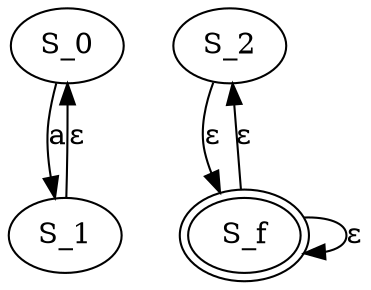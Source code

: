 digraph rgfsa {
  /* Circles-and-arrows diagram of FSA from right-regular grammar. 
     Generated by rg-to-dot.xsl.
     Input:file:/Users/cmsmcq/2021/gingersnap/toys/g011.fsa.xml
     Generated:2021-01-17T11:36:19.745378-07:00 */

S_0 [label="S_0"]
S_1 [label="S_1"]
S_2 [label="S_2"]
S_f [label="S_f" peripheries=2]
S_0 -> S_1 [label="a"];
S_1 -> S_0 [label="ε"];
S_2 -> S_f [label="ε"];
S_f -> S_2 [label="ε"];
S_f -> S_f [label="ε"];
}
